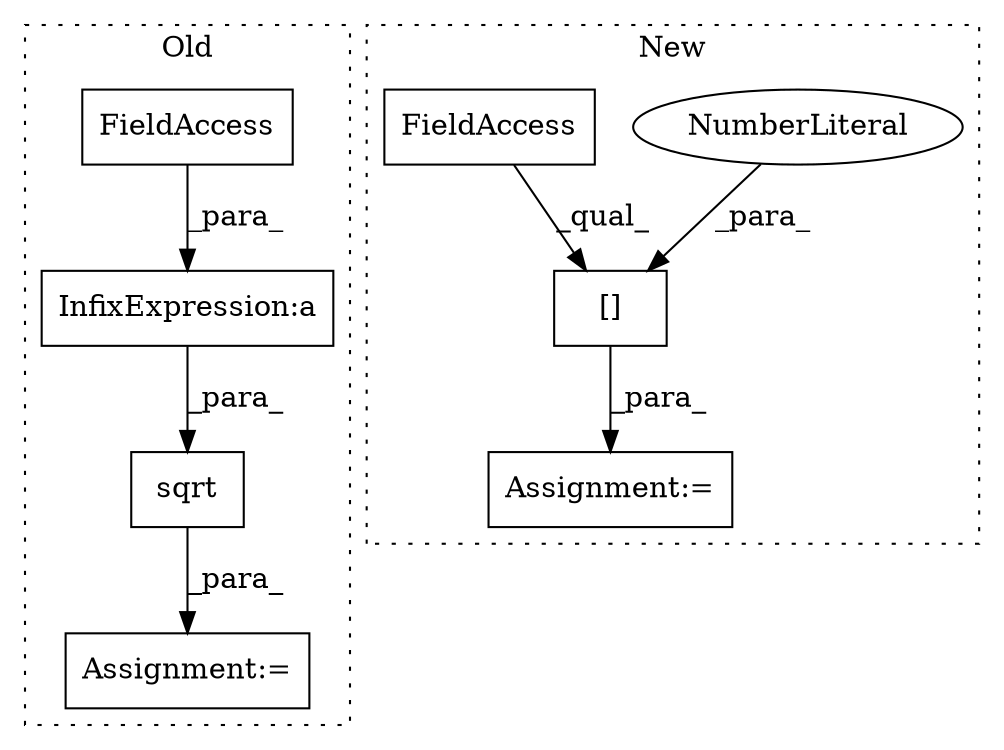 digraph G {
subgraph cluster0 {
1 [label="sqrt" a="32" s="2264,2276" l="5,1" shape="box"];
3 [label="Assignment:=" a="7" s="2263" l="1" shape="box"];
4 [label="InfixExpression:a" a="27" s="2193" l="3" shape="box"];
6 [label="FieldAccess" a="22" s="2196" l="2" shape="box"];
label = "Old";
style="dotted";
}
subgraph cluster1 {
2 [label="[]" a="2" s="2410,2433" l="22,1" shape="box"];
5 [label="Assignment:=" a="7" s="2409" l="1" shape="box"];
7 [label="NumberLiteral" a="34" s="2432" l="1" shape="ellipse"];
8 [label="FieldAccess" a="22" s="2410" l="21" shape="box"];
label = "New";
style="dotted";
}
1 -> 3 [label="_para_"];
2 -> 5 [label="_para_"];
4 -> 1 [label="_para_"];
6 -> 4 [label="_para_"];
7 -> 2 [label="_para_"];
8 -> 2 [label="_qual_"];
}